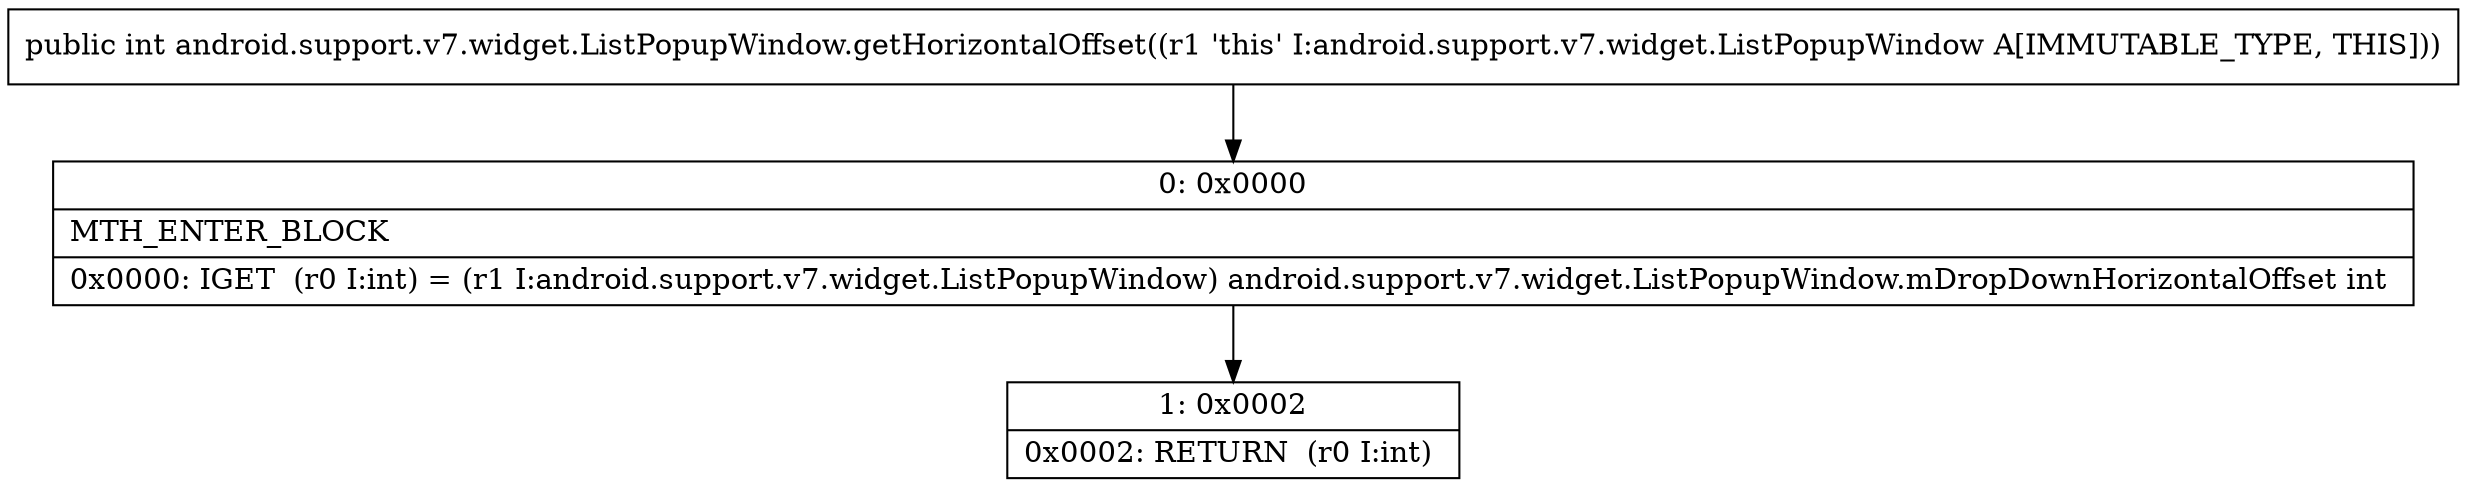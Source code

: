 digraph "CFG forandroid.support.v7.widget.ListPopupWindow.getHorizontalOffset()I" {
Node_0 [shape=record,label="{0\:\ 0x0000|MTH_ENTER_BLOCK\l|0x0000: IGET  (r0 I:int) = (r1 I:android.support.v7.widget.ListPopupWindow) android.support.v7.widget.ListPopupWindow.mDropDownHorizontalOffset int \l}"];
Node_1 [shape=record,label="{1\:\ 0x0002|0x0002: RETURN  (r0 I:int) \l}"];
MethodNode[shape=record,label="{public int android.support.v7.widget.ListPopupWindow.getHorizontalOffset((r1 'this' I:android.support.v7.widget.ListPopupWindow A[IMMUTABLE_TYPE, THIS])) }"];
MethodNode -> Node_0;
Node_0 -> Node_1;
}

